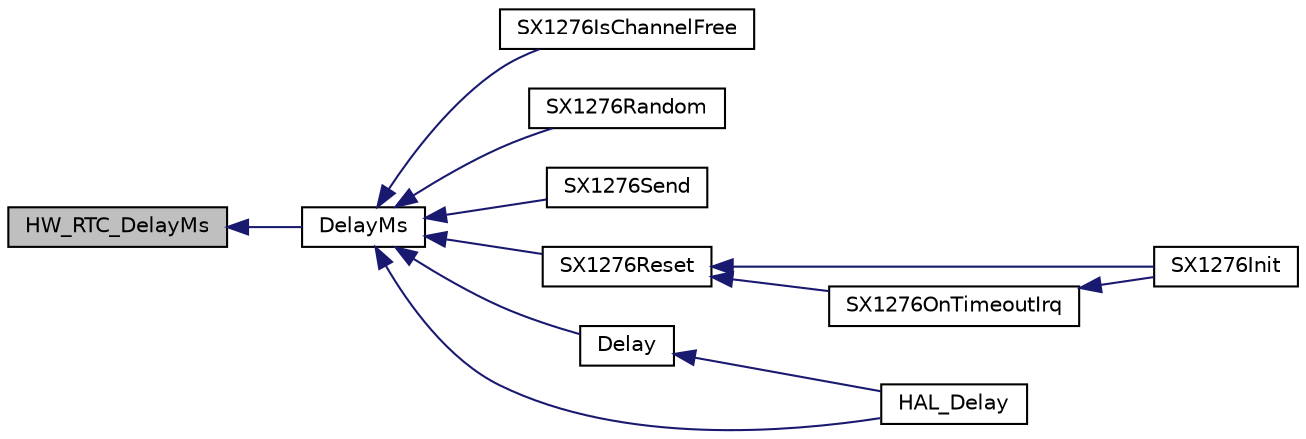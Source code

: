 digraph "HW_RTC_DelayMs"
{
  edge [fontname="Helvetica",fontsize="10",labelfontname="Helvetica",labelfontsize="10"];
  node [fontname="Helvetica",fontsize="10",shape=record];
  rankdir="LR";
  Node4 [label="HW_RTC_DelayMs",height=0.2,width=0.4,color="black", fillcolor="grey75", style="filled", fontcolor="black"];
  Node4 -> Node5 [dir="back",color="midnightblue",fontsize="10",style="solid",fontname="Helvetica"];
  Node5 [label="DelayMs",height=0.2,width=0.4,color="black", fillcolor="white", style="filled",URL="$delay_8h.html#ae3a1c1a7a5024cf50a2e8672927f40cc"];
  Node5 -> Node6 [dir="back",color="midnightblue",fontsize="10",style="solid",fontname="Helvetica"];
  Node6 [label="SX1276IsChannelFree",height=0.2,width=0.4,color="black", fillcolor="white", style="filled",URL="$sx1276_8h.html#a29f26f7258f8fcd5c27800295639d7c7",tooltip="Checks if the channel is free for the given time "];
  Node5 -> Node7 [dir="back",color="midnightblue",fontsize="10",style="solid",fontname="Helvetica"];
  Node7 [label="SX1276Random",height=0.2,width=0.4,color="black", fillcolor="white", style="filled",URL="$sx1276_8h.html#a9ba39c96b8e339b06dd24543920fd2f7",tooltip="Generates a 32 bits random value based on the RSSI readings "];
  Node5 -> Node8 [dir="back",color="midnightblue",fontsize="10",style="solid",fontname="Helvetica"];
  Node8 [label="SX1276Send",height=0.2,width=0.4,color="black", fillcolor="white", style="filled",URL="$sx1276_8h.html#a901a3dcdbf26005e0f3f2def3e3d83b3",tooltip="Sends the buffer of size. Prepares the packet to be sent and sets the radio in transmission ..."];
  Node5 -> Node9 [dir="back",color="midnightblue",fontsize="10",style="solid",fontname="Helvetica"];
  Node9 [label="SX1276Reset",height=0.2,width=0.4,color="black", fillcolor="white", style="filled",URL="$sx1276_8h.html#a593daed5ce70e7cb25545345e547816b",tooltip="Resets the SX1276 "];
  Node9 -> Node10 [dir="back",color="midnightblue",fontsize="10",style="solid",fontname="Helvetica"];
  Node10 [label="SX1276Init",height=0.2,width=0.4,color="black", fillcolor="white", style="filled",URL="$sx1276_8h.html#a19a9ddff3f878b85e42c7571485fe3c8",tooltip="Initializes the radio "];
  Node9 -> Node11 [dir="back",color="midnightblue",fontsize="10",style="solid",fontname="Helvetica"];
  Node11 [label="SX1276OnTimeoutIrq",height=0.2,width=0.4,color="black", fillcolor="white", style="filled",URL="$sx1276_8c.html#a3eda1c409a0269313a079389593d75cb",tooltip="Tx & Rx timeout timer callback "];
  Node11 -> Node10 [dir="back",color="midnightblue",fontsize="10",style="solid",fontname="Helvetica"];
  Node5 -> Node12 [dir="back",color="midnightblue",fontsize="10",style="solid",fontname="Helvetica"];
  Node12 [label="Delay",height=0.2,width=0.4,color="black", fillcolor="white", style="filled",URL="$delay_8h.html#a5ec16209b453727929ce2c0ea4c11b62"];
  Node12 -> Node13 [dir="back",color="midnightblue",fontsize="10",style="solid",fontname="Helvetica"];
  Node13 [label="HAL_Delay",height=0.2,width=0.4,color="black", fillcolor="white", style="filled",URL="$stm32l1xx__hal__msp_8c.html#ad0304dec8e33aca8c99e2836947b76d6",tooltip="This function provides delay (in ms) "];
  Node5 -> Node13 [dir="back",color="midnightblue",fontsize="10",style="solid",fontname="Helvetica"];
}
